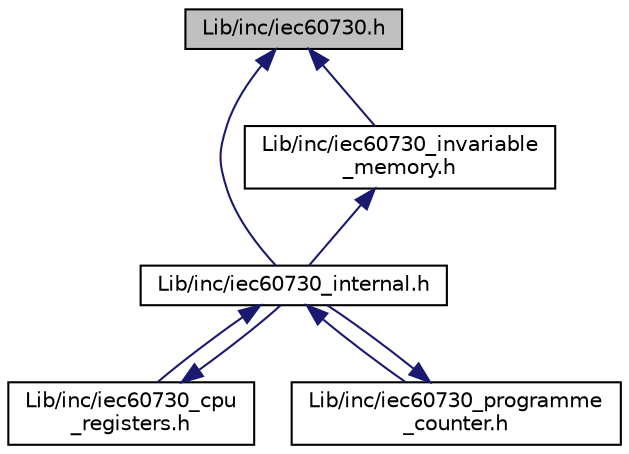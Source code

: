 digraph "Lib/inc/iec60730.h"
{
 // LATEX_PDF_SIZE
  edge [fontname="Helvetica",fontsize="10",labelfontname="Helvetica",labelfontsize="10"];
  node [fontname="Helvetica",fontsize="10",shape=record];
  Node1 [label="Lib/inc/iec60730.h",height=0.2,width=0.4,color="black", fillcolor="grey75", style="filled", fontcolor="black",tooltip="Library definitions."];
  Node1 -> Node2 [dir="back",color="midnightblue",fontsize="10",style="solid",fontname="Helvetica"];
  Node2 [label="Lib/inc/iec60730_internal.h",height=0.2,width=0.4,color="black", fillcolor="white", style="filled",URL="$iec60730__internal_8h.html",tooltip="Internal definitions."];
  Node2 -> Node3 [dir="back",color="midnightblue",fontsize="10",style="solid",fontname="Helvetica"];
  Node3 [label="Lib/inc/iec60730_cpu\l_registers.h",height=0.2,width=0.4,color="black", fillcolor="white", style="filled",URL="$iec60730__cpu__registers_8h.html",tooltip="CPU Registers check."];
  Node3 -> Node2 [dir="back",color="midnightblue",fontsize="10",style="solid",fontname="Helvetica"];
  Node2 -> Node4 [dir="back",color="midnightblue",fontsize="10",style="solid",fontname="Helvetica"];
  Node4 [label="Lib/inc/iec60730_programme\l_counter.h",height=0.2,width=0.4,color="black", fillcolor="white", style="filled",URL="$iec60730__programme__counter_8h.html",tooltip="Program Counter check."];
  Node4 -> Node2 [dir="back",color="midnightblue",fontsize="10",style="solid",fontname="Helvetica"];
  Node1 -> Node5 [dir="back",color="midnightblue",fontsize="10",style="solid",fontname="Helvetica"];
  Node5 [label="Lib/inc/iec60730_invariable\l_memory.h",height=0.2,width=0.4,color="black", fillcolor="white", style="filled",URL="$iec60730__invariable__memory_8h.html",tooltip="Invariable memory check."];
  Node5 -> Node2 [dir="back",color="midnightblue",fontsize="10",style="solid",fontname="Helvetica"];
}
